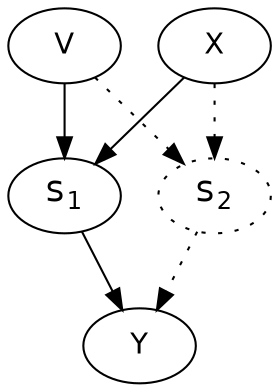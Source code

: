 digraph g {
  node [fontname="Helvetica"]
  S1 [label=<S<SUB>1</SUB>>]
  S2 [label=<S<SUB>2</SUB>> style=dotted]
  V -> S1 
  V -> S2 [style=dotted] 
  X -> S1 
  X -> S2 [style=dotted]
  S1 -> Y
  S2 -> Y [style=dotted]
}
